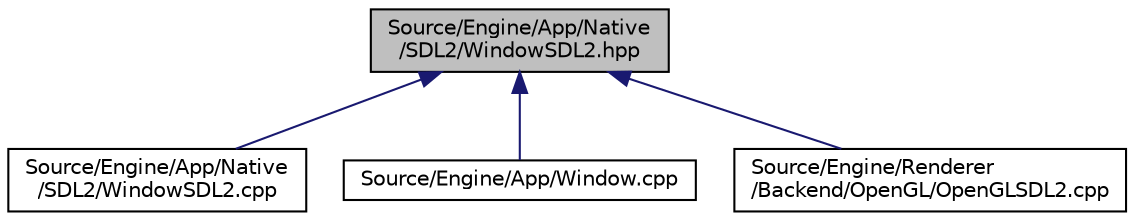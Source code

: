 digraph "Source/Engine/App/Native/SDL2/WindowSDL2.hpp"
{
  edge [fontname="Helvetica",fontsize="10",labelfontname="Helvetica",labelfontsize="10"];
  node [fontname="Helvetica",fontsize="10",shape=record];
  Node12 [label="Source/Engine/App/Native\l/SDL2/WindowSDL2.hpp",height=0.2,width=0.4,color="black", fillcolor="grey75", style="filled", fontcolor="black"];
  Node12 -> Node13 [dir="back",color="midnightblue",fontsize="10",style="solid",fontname="Helvetica"];
  Node13 [label="Source/Engine/App/Native\l/SDL2/WindowSDL2.cpp",height=0.2,width=0.4,color="black", fillcolor="white", style="filled",URL="$WindowSDL2_8cpp.html"];
  Node12 -> Node14 [dir="back",color="midnightblue",fontsize="10",style="solid",fontname="Helvetica"];
  Node14 [label="Source/Engine/App/Window.cpp",height=0.2,width=0.4,color="black", fillcolor="white", style="filled",URL="$Window_8cpp.html"];
  Node12 -> Node15 [dir="back",color="midnightblue",fontsize="10",style="solid",fontname="Helvetica"];
  Node15 [label="Source/Engine/Renderer\l/Backend/OpenGL/OpenGLSDL2.cpp",height=0.2,width=0.4,color="black", fillcolor="white", style="filled",URL="$OpenGLSDL2_8cpp.html"];
}
